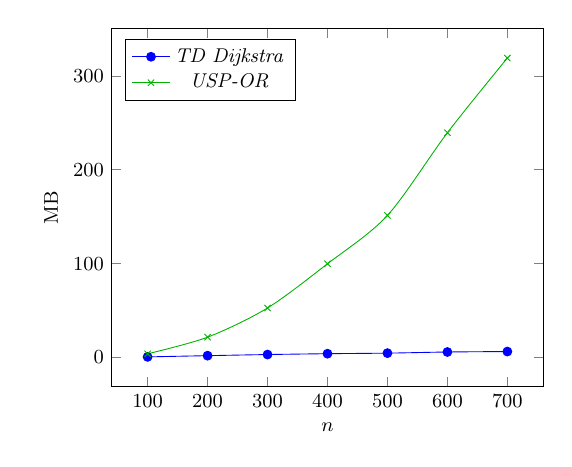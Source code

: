 \tikzstyle{textstyle}=[font=\fontsize{9}{9}\selectfont]
\begin{tikzpicture}[textstyle, scale=0.8]
    \begin{axis}[
        xlabel={$n$},
        ylabel={MB},
		legend pos=north west
        ]
        
    \addplot[smooth,mark=*,color=blue] plot coordinates {
		(100,0.6)
		(200,1.9)
		(300,3.1)
		(400,4.0)
		(500,4.6)
		(600,5.8)
		(700,6.3)
    };
    \addlegendentry{\textit{TD Dijkstra}}
    
    \addplot[smooth,mark=x,color=green!70!black] plot coordinates {
		(100,3.9)
		(200,21.6)
		(300,52.7)
		(400,99.8)
		(500,151.3)
		(600,239.4)
		(700,319.0)
    };
    \addlegendentry{\textit{USP-OR}}
    
    \end{axis}
\end{tikzpicture}
